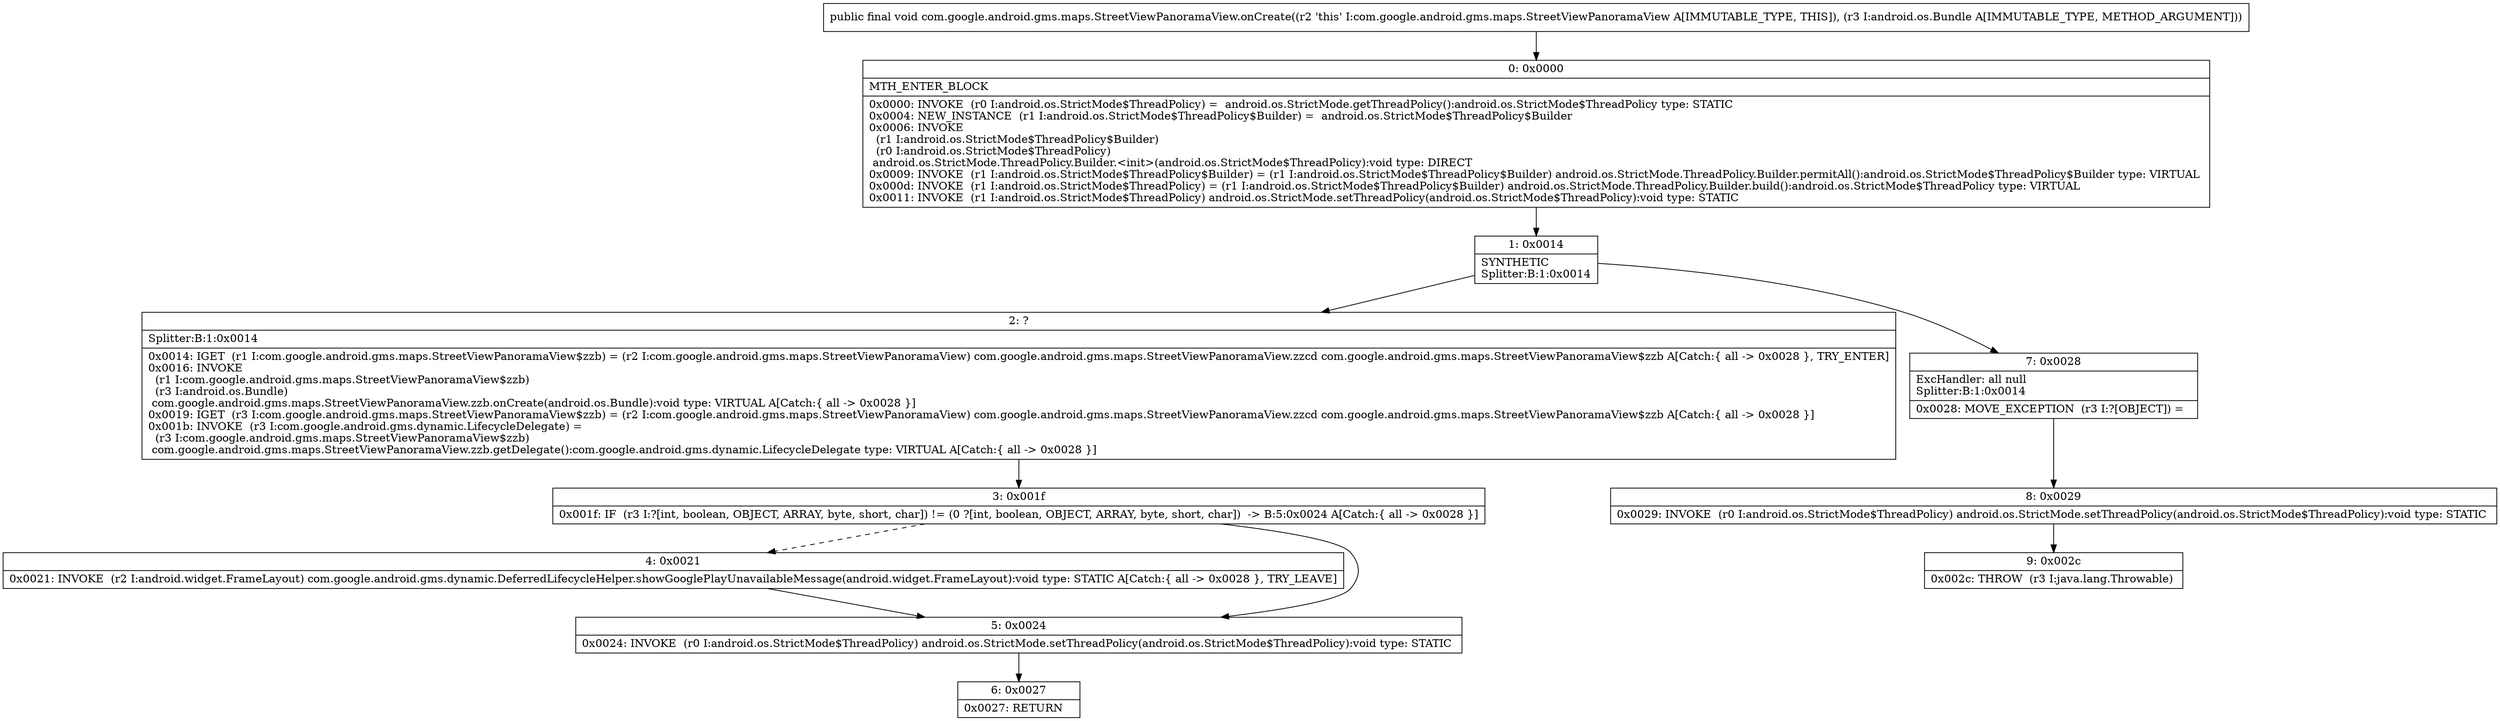 digraph "CFG forcom.google.android.gms.maps.StreetViewPanoramaView.onCreate(Landroid\/os\/Bundle;)V" {
Node_0 [shape=record,label="{0\:\ 0x0000|MTH_ENTER_BLOCK\l|0x0000: INVOKE  (r0 I:android.os.StrictMode$ThreadPolicy) =  android.os.StrictMode.getThreadPolicy():android.os.StrictMode$ThreadPolicy type: STATIC \l0x0004: NEW_INSTANCE  (r1 I:android.os.StrictMode$ThreadPolicy$Builder) =  android.os.StrictMode$ThreadPolicy$Builder \l0x0006: INVOKE  \l  (r1 I:android.os.StrictMode$ThreadPolicy$Builder)\l  (r0 I:android.os.StrictMode$ThreadPolicy)\l android.os.StrictMode.ThreadPolicy.Builder.\<init\>(android.os.StrictMode$ThreadPolicy):void type: DIRECT \l0x0009: INVOKE  (r1 I:android.os.StrictMode$ThreadPolicy$Builder) = (r1 I:android.os.StrictMode$ThreadPolicy$Builder) android.os.StrictMode.ThreadPolicy.Builder.permitAll():android.os.StrictMode$ThreadPolicy$Builder type: VIRTUAL \l0x000d: INVOKE  (r1 I:android.os.StrictMode$ThreadPolicy) = (r1 I:android.os.StrictMode$ThreadPolicy$Builder) android.os.StrictMode.ThreadPolicy.Builder.build():android.os.StrictMode$ThreadPolicy type: VIRTUAL \l0x0011: INVOKE  (r1 I:android.os.StrictMode$ThreadPolicy) android.os.StrictMode.setThreadPolicy(android.os.StrictMode$ThreadPolicy):void type: STATIC \l}"];
Node_1 [shape=record,label="{1\:\ 0x0014|SYNTHETIC\lSplitter:B:1:0x0014\l}"];
Node_2 [shape=record,label="{2\:\ ?|Splitter:B:1:0x0014\l|0x0014: IGET  (r1 I:com.google.android.gms.maps.StreetViewPanoramaView$zzb) = (r2 I:com.google.android.gms.maps.StreetViewPanoramaView) com.google.android.gms.maps.StreetViewPanoramaView.zzcd com.google.android.gms.maps.StreetViewPanoramaView$zzb A[Catch:\{ all \-\> 0x0028 \}, TRY_ENTER]\l0x0016: INVOKE  \l  (r1 I:com.google.android.gms.maps.StreetViewPanoramaView$zzb)\l  (r3 I:android.os.Bundle)\l com.google.android.gms.maps.StreetViewPanoramaView.zzb.onCreate(android.os.Bundle):void type: VIRTUAL A[Catch:\{ all \-\> 0x0028 \}]\l0x0019: IGET  (r3 I:com.google.android.gms.maps.StreetViewPanoramaView$zzb) = (r2 I:com.google.android.gms.maps.StreetViewPanoramaView) com.google.android.gms.maps.StreetViewPanoramaView.zzcd com.google.android.gms.maps.StreetViewPanoramaView$zzb A[Catch:\{ all \-\> 0x0028 \}]\l0x001b: INVOKE  (r3 I:com.google.android.gms.dynamic.LifecycleDelegate) = \l  (r3 I:com.google.android.gms.maps.StreetViewPanoramaView$zzb)\l com.google.android.gms.maps.StreetViewPanoramaView.zzb.getDelegate():com.google.android.gms.dynamic.LifecycleDelegate type: VIRTUAL A[Catch:\{ all \-\> 0x0028 \}]\l}"];
Node_3 [shape=record,label="{3\:\ 0x001f|0x001f: IF  (r3 I:?[int, boolean, OBJECT, ARRAY, byte, short, char]) != (0 ?[int, boolean, OBJECT, ARRAY, byte, short, char])  \-\> B:5:0x0024 A[Catch:\{ all \-\> 0x0028 \}]\l}"];
Node_4 [shape=record,label="{4\:\ 0x0021|0x0021: INVOKE  (r2 I:android.widget.FrameLayout) com.google.android.gms.dynamic.DeferredLifecycleHelper.showGooglePlayUnavailableMessage(android.widget.FrameLayout):void type: STATIC A[Catch:\{ all \-\> 0x0028 \}, TRY_LEAVE]\l}"];
Node_5 [shape=record,label="{5\:\ 0x0024|0x0024: INVOKE  (r0 I:android.os.StrictMode$ThreadPolicy) android.os.StrictMode.setThreadPolicy(android.os.StrictMode$ThreadPolicy):void type: STATIC \l}"];
Node_6 [shape=record,label="{6\:\ 0x0027|0x0027: RETURN   \l}"];
Node_7 [shape=record,label="{7\:\ 0x0028|ExcHandler: all null\lSplitter:B:1:0x0014\l|0x0028: MOVE_EXCEPTION  (r3 I:?[OBJECT]) =  \l}"];
Node_8 [shape=record,label="{8\:\ 0x0029|0x0029: INVOKE  (r0 I:android.os.StrictMode$ThreadPolicy) android.os.StrictMode.setThreadPolicy(android.os.StrictMode$ThreadPolicy):void type: STATIC \l}"];
Node_9 [shape=record,label="{9\:\ 0x002c|0x002c: THROW  (r3 I:java.lang.Throwable) \l}"];
MethodNode[shape=record,label="{public final void com.google.android.gms.maps.StreetViewPanoramaView.onCreate((r2 'this' I:com.google.android.gms.maps.StreetViewPanoramaView A[IMMUTABLE_TYPE, THIS]), (r3 I:android.os.Bundle A[IMMUTABLE_TYPE, METHOD_ARGUMENT])) }"];
MethodNode -> Node_0;
Node_0 -> Node_1;
Node_1 -> Node_2;
Node_1 -> Node_7;
Node_2 -> Node_3;
Node_3 -> Node_4[style=dashed];
Node_3 -> Node_5;
Node_4 -> Node_5;
Node_5 -> Node_6;
Node_7 -> Node_8;
Node_8 -> Node_9;
}

